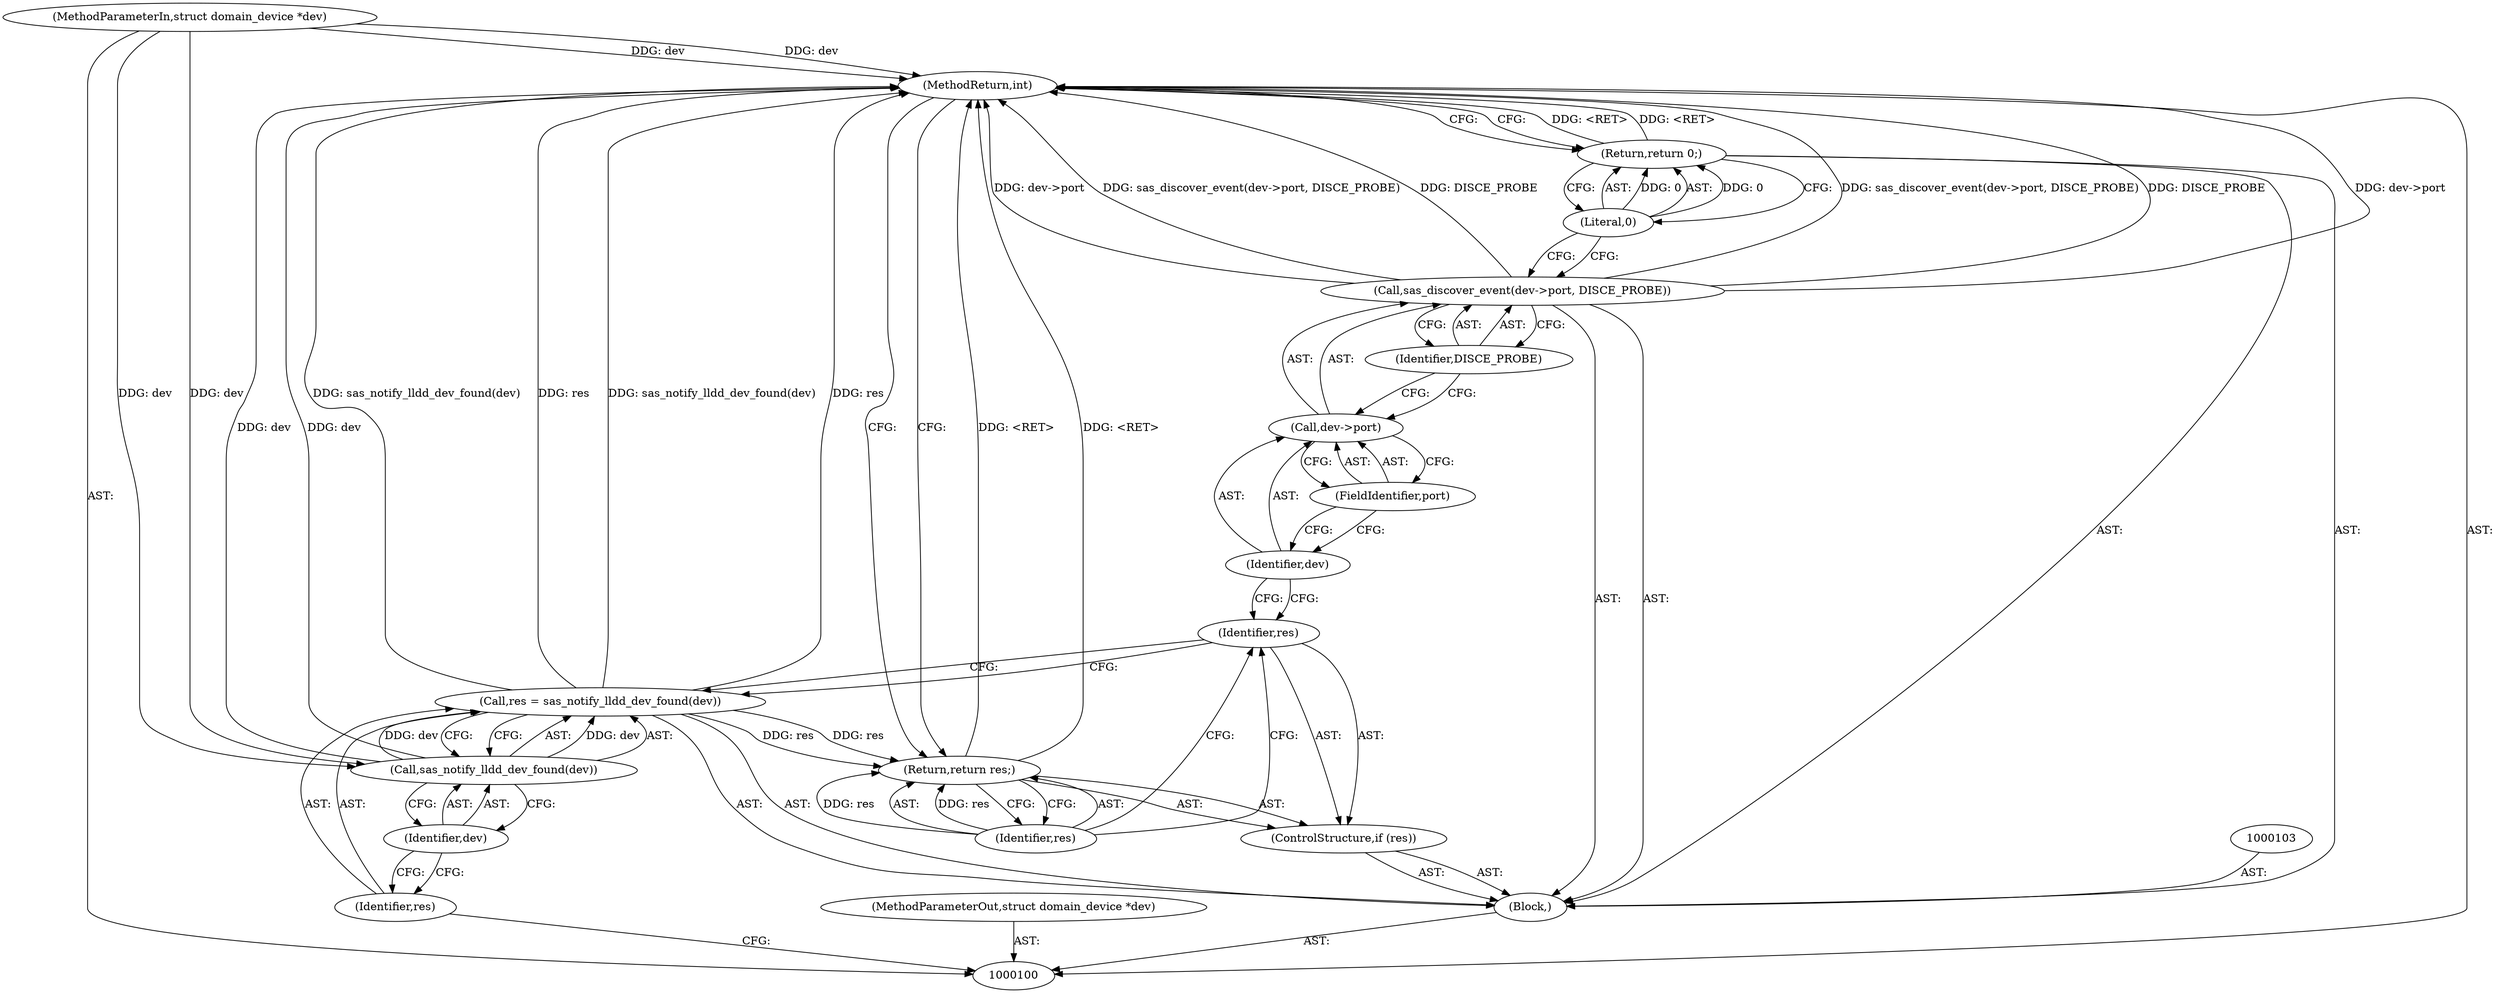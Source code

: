 digraph "1_linux_0558f33c06bb910e2879e355192227a8e8f0219d_2" {
"1000119" [label="(MethodReturn,int)"];
"1000101" [label="(MethodParameterIn,struct domain_device *dev)"];
"1000144" [label="(MethodParameterOut,struct domain_device *dev)"];
"1000117" [label="(Return,return 0;)"];
"1000118" [label="(Literal,0)"];
"1000102" [label="(Block,)"];
"1000104" [label="(Call,res = sas_notify_lldd_dev_found(dev))"];
"1000105" [label="(Identifier,res)"];
"1000107" [label="(Identifier,dev)"];
"1000106" [label="(Call,sas_notify_lldd_dev_found(dev))"];
"1000108" [label="(ControlStructure,if (res))"];
"1000109" [label="(Identifier,res)"];
"1000111" [label="(Identifier,res)"];
"1000110" [label="(Return,return res;)"];
"1000112" [label="(Call,sas_discover_event(dev->port, DISCE_PROBE))"];
"1000113" [label="(Call,dev->port)"];
"1000114" [label="(Identifier,dev)"];
"1000115" [label="(FieldIdentifier,port)"];
"1000116" [label="(Identifier,DISCE_PROBE)"];
"1000119" -> "1000100"  [label="AST: "];
"1000119" -> "1000110"  [label="CFG: "];
"1000119" -> "1000117"  [label="CFG: "];
"1000106" -> "1000119"  [label="DDG: dev"];
"1000104" -> "1000119"  [label="DDG: res"];
"1000104" -> "1000119"  [label="DDG: sas_notify_lldd_dev_found(dev)"];
"1000112" -> "1000119"  [label="DDG: sas_discover_event(dev->port, DISCE_PROBE)"];
"1000112" -> "1000119"  [label="DDG: DISCE_PROBE"];
"1000112" -> "1000119"  [label="DDG: dev->port"];
"1000101" -> "1000119"  [label="DDG: dev"];
"1000110" -> "1000119"  [label="DDG: <RET>"];
"1000117" -> "1000119"  [label="DDG: <RET>"];
"1000101" -> "1000100"  [label="AST: "];
"1000101" -> "1000119"  [label="DDG: dev"];
"1000101" -> "1000106"  [label="DDG: dev"];
"1000144" -> "1000100"  [label="AST: "];
"1000117" -> "1000102"  [label="AST: "];
"1000117" -> "1000118"  [label="CFG: "];
"1000118" -> "1000117"  [label="AST: "];
"1000119" -> "1000117"  [label="CFG: "];
"1000117" -> "1000119"  [label="DDG: <RET>"];
"1000118" -> "1000117"  [label="DDG: 0"];
"1000118" -> "1000117"  [label="AST: "];
"1000118" -> "1000112"  [label="CFG: "];
"1000117" -> "1000118"  [label="CFG: "];
"1000118" -> "1000117"  [label="DDG: 0"];
"1000102" -> "1000100"  [label="AST: "];
"1000103" -> "1000102"  [label="AST: "];
"1000104" -> "1000102"  [label="AST: "];
"1000108" -> "1000102"  [label="AST: "];
"1000112" -> "1000102"  [label="AST: "];
"1000117" -> "1000102"  [label="AST: "];
"1000104" -> "1000102"  [label="AST: "];
"1000104" -> "1000106"  [label="CFG: "];
"1000105" -> "1000104"  [label="AST: "];
"1000106" -> "1000104"  [label="AST: "];
"1000109" -> "1000104"  [label="CFG: "];
"1000104" -> "1000119"  [label="DDG: res"];
"1000104" -> "1000119"  [label="DDG: sas_notify_lldd_dev_found(dev)"];
"1000106" -> "1000104"  [label="DDG: dev"];
"1000104" -> "1000110"  [label="DDG: res"];
"1000105" -> "1000104"  [label="AST: "];
"1000105" -> "1000100"  [label="CFG: "];
"1000107" -> "1000105"  [label="CFG: "];
"1000107" -> "1000106"  [label="AST: "];
"1000107" -> "1000105"  [label="CFG: "];
"1000106" -> "1000107"  [label="CFG: "];
"1000106" -> "1000104"  [label="AST: "];
"1000106" -> "1000107"  [label="CFG: "];
"1000107" -> "1000106"  [label="AST: "];
"1000104" -> "1000106"  [label="CFG: "];
"1000106" -> "1000119"  [label="DDG: dev"];
"1000106" -> "1000104"  [label="DDG: dev"];
"1000101" -> "1000106"  [label="DDG: dev"];
"1000108" -> "1000102"  [label="AST: "];
"1000109" -> "1000108"  [label="AST: "];
"1000110" -> "1000108"  [label="AST: "];
"1000109" -> "1000108"  [label="AST: "];
"1000109" -> "1000104"  [label="CFG: "];
"1000111" -> "1000109"  [label="CFG: "];
"1000114" -> "1000109"  [label="CFG: "];
"1000111" -> "1000110"  [label="AST: "];
"1000111" -> "1000109"  [label="CFG: "];
"1000110" -> "1000111"  [label="CFG: "];
"1000111" -> "1000110"  [label="DDG: res"];
"1000110" -> "1000108"  [label="AST: "];
"1000110" -> "1000111"  [label="CFG: "];
"1000111" -> "1000110"  [label="AST: "];
"1000119" -> "1000110"  [label="CFG: "];
"1000110" -> "1000119"  [label="DDG: <RET>"];
"1000111" -> "1000110"  [label="DDG: res"];
"1000104" -> "1000110"  [label="DDG: res"];
"1000112" -> "1000102"  [label="AST: "];
"1000112" -> "1000116"  [label="CFG: "];
"1000113" -> "1000112"  [label="AST: "];
"1000116" -> "1000112"  [label="AST: "];
"1000118" -> "1000112"  [label="CFG: "];
"1000112" -> "1000119"  [label="DDG: sas_discover_event(dev->port, DISCE_PROBE)"];
"1000112" -> "1000119"  [label="DDG: DISCE_PROBE"];
"1000112" -> "1000119"  [label="DDG: dev->port"];
"1000113" -> "1000112"  [label="AST: "];
"1000113" -> "1000115"  [label="CFG: "];
"1000114" -> "1000113"  [label="AST: "];
"1000115" -> "1000113"  [label="AST: "];
"1000116" -> "1000113"  [label="CFG: "];
"1000114" -> "1000113"  [label="AST: "];
"1000114" -> "1000109"  [label="CFG: "];
"1000115" -> "1000114"  [label="CFG: "];
"1000115" -> "1000113"  [label="AST: "];
"1000115" -> "1000114"  [label="CFG: "];
"1000113" -> "1000115"  [label="CFG: "];
"1000116" -> "1000112"  [label="AST: "];
"1000116" -> "1000113"  [label="CFG: "];
"1000112" -> "1000116"  [label="CFG: "];
}
